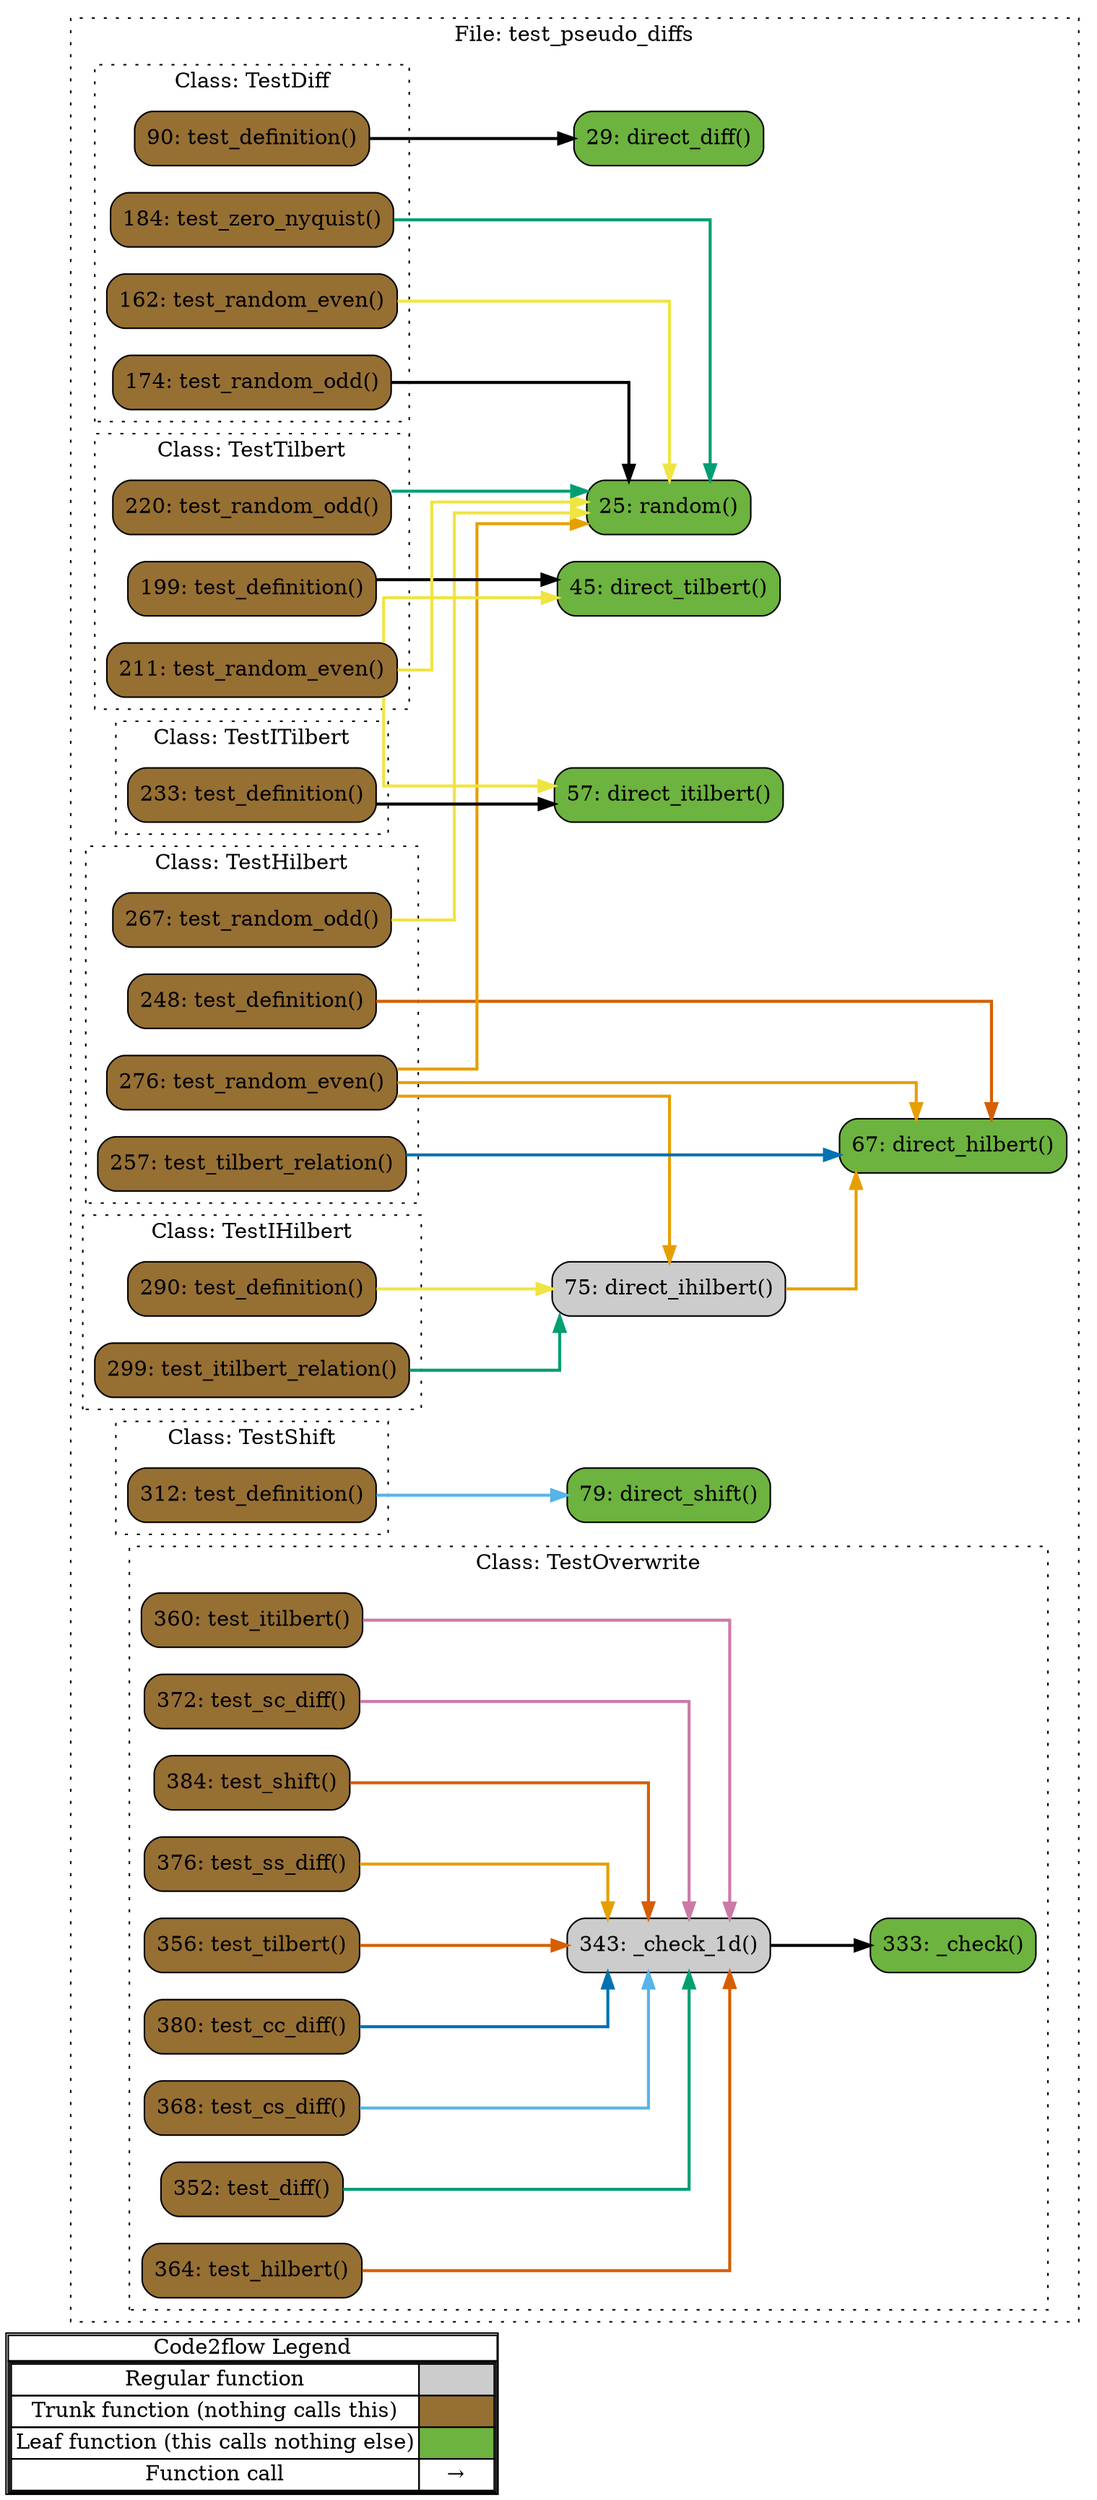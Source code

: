 digraph G {
concentrate=true;
splines="ortho";
rankdir="LR";
subgraph legend{
    rank = min;
    label = "legend";
    Legend [shape=none, margin=0, label = <
        <table cellspacing="0" cellpadding="0" border="1"><tr><td>Code2flow Legend</td></tr><tr><td>
        <table cellspacing="0">
        <tr><td>Regular function</td><td width="50px" bgcolor='#cccccc'></td></tr>
        <tr><td>Trunk function (nothing calls this)</td><td bgcolor='#966F33'></td></tr>
        <tr><td>Leaf function (this calls nothing else)</td><td bgcolor='#6db33f'></td></tr>
        <tr><td>Function call</td><td><font color='black'>&#8594;</font></td></tr>
        </table></td></tr></table>
        >];
}node_340ee7b0 [label="90: test_definition()" name="test_pseudo_diffs::TestDiff.test_definition" shape="rect" style="rounded,filled" fillcolor="#966F33" ];
node_40c0e80c [label="162: test_random_even()" name="test_pseudo_diffs::TestDiff.test_random_even" shape="rect" style="rounded,filled" fillcolor="#966F33" ];
node_37968bf0 [label="174: test_random_odd()" name="test_pseudo_diffs::TestDiff.test_random_odd" shape="rect" style="rounded,filled" fillcolor="#966F33" ];
node_ed78bf73 [label="184: test_zero_nyquist()" name="test_pseudo_diffs::TestDiff.test_zero_nyquist" shape="rect" style="rounded,filled" fillcolor="#966F33" ];
node_2919c136 [label="248: test_definition()" name="test_pseudo_diffs::TestHilbert.test_definition" shape="rect" style="rounded,filled" fillcolor="#966F33" ];
node_245d3b59 [label="276: test_random_even()" name="test_pseudo_diffs::TestHilbert.test_random_even" shape="rect" style="rounded,filled" fillcolor="#966F33" ];
node_7ed5732c [label="267: test_random_odd()" name="test_pseudo_diffs::TestHilbert.test_random_odd" shape="rect" style="rounded,filled" fillcolor="#966F33" ];
node_f53eed95 [label="257: test_tilbert_relation()" name="test_pseudo_diffs::TestHilbert.test_tilbert_relation" shape="rect" style="rounded,filled" fillcolor="#966F33" ];
node_241c253c [label="290: test_definition()" name="test_pseudo_diffs::TestIHilbert.test_definition" shape="rect" style="rounded,filled" fillcolor="#966F33" ];
node_a77f21c3 [label="299: test_itilbert_relation()" name="test_pseudo_diffs::TestIHilbert.test_itilbert_relation" shape="rect" style="rounded,filled" fillcolor="#966F33" ];
node_4f2cff80 [label="233: test_definition()" name="test_pseudo_diffs::TestITilbert.test_definition" shape="rect" style="rounded,filled" fillcolor="#966F33" ];
node_440fc618 [label="333: _check()" name="test_pseudo_diffs::TestOverwrite._check" shape="rect" style="rounded,filled" fillcolor="#6db33f" ];
node_278f3110 [label="343: _check_1d()" name="test_pseudo_diffs::TestOverwrite._check_1d" shape="rect" style="rounded,filled" fillcolor="#cccccc" ];
node_ac70ad45 [label="380: test_cc_diff()" name="test_pseudo_diffs::TestOverwrite.test_cc_diff" shape="rect" style="rounded,filled" fillcolor="#966F33" ];
node_13a3faf2 [label="368: test_cs_diff()" name="test_pseudo_diffs::TestOverwrite.test_cs_diff" shape="rect" style="rounded,filled" fillcolor="#966F33" ];
node_c148186b [label="352: test_diff()" name="test_pseudo_diffs::TestOverwrite.test_diff" shape="rect" style="rounded,filled" fillcolor="#966F33" ];
node_6f588886 [label="364: test_hilbert()" name="test_pseudo_diffs::TestOverwrite.test_hilbert" shape="rect" style="rounded,filled" fillcolor="#966F33" ];
node_cb5648a7 [label="360: test_itilbert()" name="test_pseudo_diffs::TestOverwrite.test_itilbert" shape="rect" style="rounded,filled" fillcolor="#966F33" ];
node_a013f007 [label="372: test_sc_diff()" name="test_pseudo_diffs::TestOverwrite.test_sc_diff" shape="rect" style="rounded,filled" fillcolor="#966F33" ];
node_689d0276 [label="384: test_shift()" name="test_pseudo_diffs::TestOverwrite.test_shift" shape="rect" style="rounded,filled" fillcolor="#966F33" ];
node_6bec3231 [label="376: test_ss_diff()" name="test_pseudo_diffs::TestOverwrite.test_ss_diff" shape="rect" style="rounded,filled" fillcolor="#966F33" ];
node_02253c8e [label="356: test_tilbert()" name="test_pseudo_diffs::TestOverwrite.test_tilbert" shape="rect" style="rounded,filled" fillcolor="#966F33" ];
node_78f9cb7a [label="312: test_definition()" name="test_pseudo_diffs::TestShift.test_definition" shape="rect" style="rounded,filled" fillcolor="#966F33" ];
node_f1786fd8 [label="199: test_definition()" name="test_pseudo_diffs::TestTilbert.test_definition" shape="rect" style="rounded,filled" fillcolor="#966F33" ];
node_5dc8adc4 [label="211: test_random_even()" name="test_pseudo_diffs::TestTilbert.test_random_even" shape="rect" style="rounded,filled" fillcolor="#966F33" ];
node_d7fb6703 [label="220: test_random_odd()" name="test_pseudo_diffs::TestTilbert.test_random_odd" shape="rect" style="rounded,filled" fillcolor="#966F33" ];
node_a2078042 [label="29: direct_diff()" name="test_pseudo_diffs::direct_diff" shape="rect" style="rounded,filled" fillcolor="#6db33f" ];
node_a3e7c9f5 [label="67: direct_hilbert()" name="test_pseudo_diffs::direct_hilbert" shape="rect" style="rounded,filled" fillcolor="#6db33f" ];
node_3c8d4e71 [label="75: direct_ihilbert()" name="test_pseudo_diffs::direct_ihilbert" shape="rect" style="rounded,filled" fillcolor="#cccccc" ];
node_c2355a90 [label="57: direct_itilbert()" name="test_pseudo_diffs::direct_itilbert" shape="rect" style="rounded,filled" fillcolor="#6db33f" ];
node_7079bf17 [label="79: direct_shift()" name="test_pseudo_diffs::direct_shift" shape="rect" style="rounded,filled" fillcolor="#6db33f" ];
node_999cf268 [label="45: direct_tilbert()" name="test_pseudo_diffs::direct_tilbert" shape="rect" style="rounded,filled" fillcolor="#6db33f" ];
node_646cabaf [label="25: random()" name="test_pseudo_diffs::random" shape="rect" style="rounded,filled" fillcolor="#6db33f" ];
node_340ee7b0 -> node_a2078042 [color="#000000" penwidth="2"];
node_340ee7b0 -> node_a2078042 [color="#000000" penwidth="2"];
node_340ee7b0 -> node_a2078042 [color="#000000" penwidth="2"];
node_340ee7b0 -> node_a2078042 [color="#000000" penwidth="2"];
node_340ee7b0 -> node_a2078042 [color="#000000" penwidth="2"];
node_340ee7b0 -> node_a2078042 [color="#000000" penwidth="2"];
node_340ee7b0 -> node_a2078042 [color="#000000" penwidth="2"];
node_340ee7b0 -> node_a2078042 [color="#000000" penwidth="2"];
node_340ee7b0 -> node_a2078042 [color="#000000" penwidth="2"];
node_340ee7b0 -> node_a2078042 [color="#000000" penwidth="2"];
node_340ee7b0 -> node_a2078042 [color="#000000" penwidth="2"];
node_340ee7b0 -> node_a2078042 [color="#000000" penwidth="2"];
node_340ee7b0 -> node_a2078042 [color="#000000" penwidth="2"];
node_340ee7b0 -> node_a2078042 [color="#000000" penwidth="2"];
node_340ee7b0 -> node_a2078042 [color="#000000" penwidth="2"];
node_340ee7b0 -> node_a2078042 [color="#000000" penwidth="2"];
node_40c0e80c -> node_646cabaf [color="#F0E442" penwidth="2"];
node_37968bf0 -> node_646cabaf [color="#000000" penwidth="2"];
node_ed78bf73 -> node_646cabaf [color="#009E73" penwidth="2"];
node_2919c136 -> node_a3e7c9f5 [color="#D55E00" penwidth="2"];
node_2919c136 -> node_a3e7c9f5 [color="#D55E00" penwidth="2"];
node_245d3b59 -> node_a3e7c9f5 [color="#E69F00" penwidth="2"];
node_245d3b59 -> node_3c8d4e71 [color="#E69F00" penwidth="2"];
node_245d3b59 -> node_646cabaf [color="#E69F00" penwidth="2"];
node_7ed5732c -> node_646cabaf [color="#F0E442" penwidth="2"];
node_f53eed95 -> node_a3e7c9f5 [color="#0072B2" penwidth="2"];
node_241c253c -> node_3c8d4e71 [color="#F0E442" penwidth="2"];
node_241c253c -> node_3c8d4e71 [color="#F0E442" penwidth="2"];
node_a77f21c3 -> node_3c8d4e71 [color="#009E73" penwidth="2"];
node_4f2cff80 -> node_c2355a90 [color="#000000" penwidth="2"];
node_4f2cff80 -> node_c2355a90 [color="#000000" penwidth="2"];
node_4f2cff80 -> node_c2355a90 [color="#000000" penwidth="2"];
node_278f3110 -> node_440fc618 [color="#000000" penwidth="2"];
node_ac70ad45 -> node_278f3110 [color="#0072B2" penwidth="2"];
node_13a3faf2 -> node_278f3110 [color="#56B4E9" penwidth="2"];
node_c148186b -> node_278f3110 [color="#009E73" penwidth="2"];
node_6f588886 -> node_278f3110 [color="#D55E00" penwidth="2"];
node_cb5648a7 -> node_278f3110 [color="#CC79A7" penwidth="2"];
node_a013f007 -> node_278f3110 [color="#CC79A7" penwidth="2"];
node_689d0276 -> node_278f3110 [color="#D55E00" penwidth="2"];
node_6bec3231 -> node_278f3110 [color="#E69F00" penwidth="2"];
node_02253c8e -> node_278f3110 [color="#D55E00" penwidth="2"];
node_78f9cb7a -> node_7079bf17 [color="#56B4E9" penwidth="2"];
node_f1786fd8 -> node_999cf268 [color="#000000" penwidth="2"];
node_f1786fd8 -> node_999cf268 [color="#000000" penwidth="2"];
node_f1786fd8 -> node_999cf268 [color="#000000" penwidth="2"];
node_5dc8adc4 -> node_c2355a90 [color="#F0E442" penwidth="2"];
node_5dc8adc4 -> node_999cf268 [color="#F0E442" penwidth="2"];
node_5dc8adc4 -> node_646cabaf [color="#F0E442" penwidth="2"];
node_d7fb6703 -> node_646cabaf [color="#009E73" penwidth="2"];
node_3c8d4e71 -> node_a3e7c9f5 [color="#E69F00" penwidth="2"];
subgraph cluster_cf537ad0 {
    node_646cabaf node_a2078042 node_999cf268 node_c2355a90 node_a3e7c9f5 node_3c8d4e71 node_7079bf17;
    label="File: test_pseudo_diffs";
    name="test_pseudo_diffs";
    style="filled";
    graph[style=dotted];
    subgraph cluster_04e7f8b2 {
        node_340ee7b0 node_40c0e80c node_37968bf0 node_ed78bf73;
        label="Class: TestDiff";
        name="TestDiff";
        style="filled";
        graph[style=dotted];
    };
    subgraph cluster_c3b59a89 {
        node_f1786fd8 node_5dc8adc4 node_d7fb6703;
        label="Class: TestTilbert";
        name="TestTilbert";
        style="filled";
        graph[style=dotted];
    };
    subgraph cluster_21d59b3d {
        node_4f2cff80;
        label="Class: TestITilbert";
        name="TestITilbert";
        style="filled";
        graph[style=dotted];
    };
    subgraph cluster_a43836b0 {
        node_2919c136 node_f53eed95 node_7ed5732c node_245d3b59;
        label="Class: TestHilbert";
        name="TestHilbert";
        style="filled";
        graph[style=dotted];
    };
    subgraph cluster_8b26a4d0 {
        node_241c253c node_a77f21c3;
        label="Class: TestIHilbert";
        name="TestIHilbert";
        style="filled";
        graph[style=dotted];
    };
    subgraph cluster_c7a62f36 {
        node_78f9cb7a;
        label="Class: TestShift";
        name="TestShift";
        style="filled";
        graph[style=dotted];
    };
    subgraph cluster_35732390 {
        node_440fc618 node_278f3110 node_c148186b node_02253c8e node_cb5648a7 node_6f588886 node_13a3faf2 node_a013f007 node_6bec3231 node_ac70ad45 node_689d0276;
        label="Class: TestOverwrite";
        name="TestOverwrite";
        style="filled";
        graph[style=dotted];
    };
};
}
